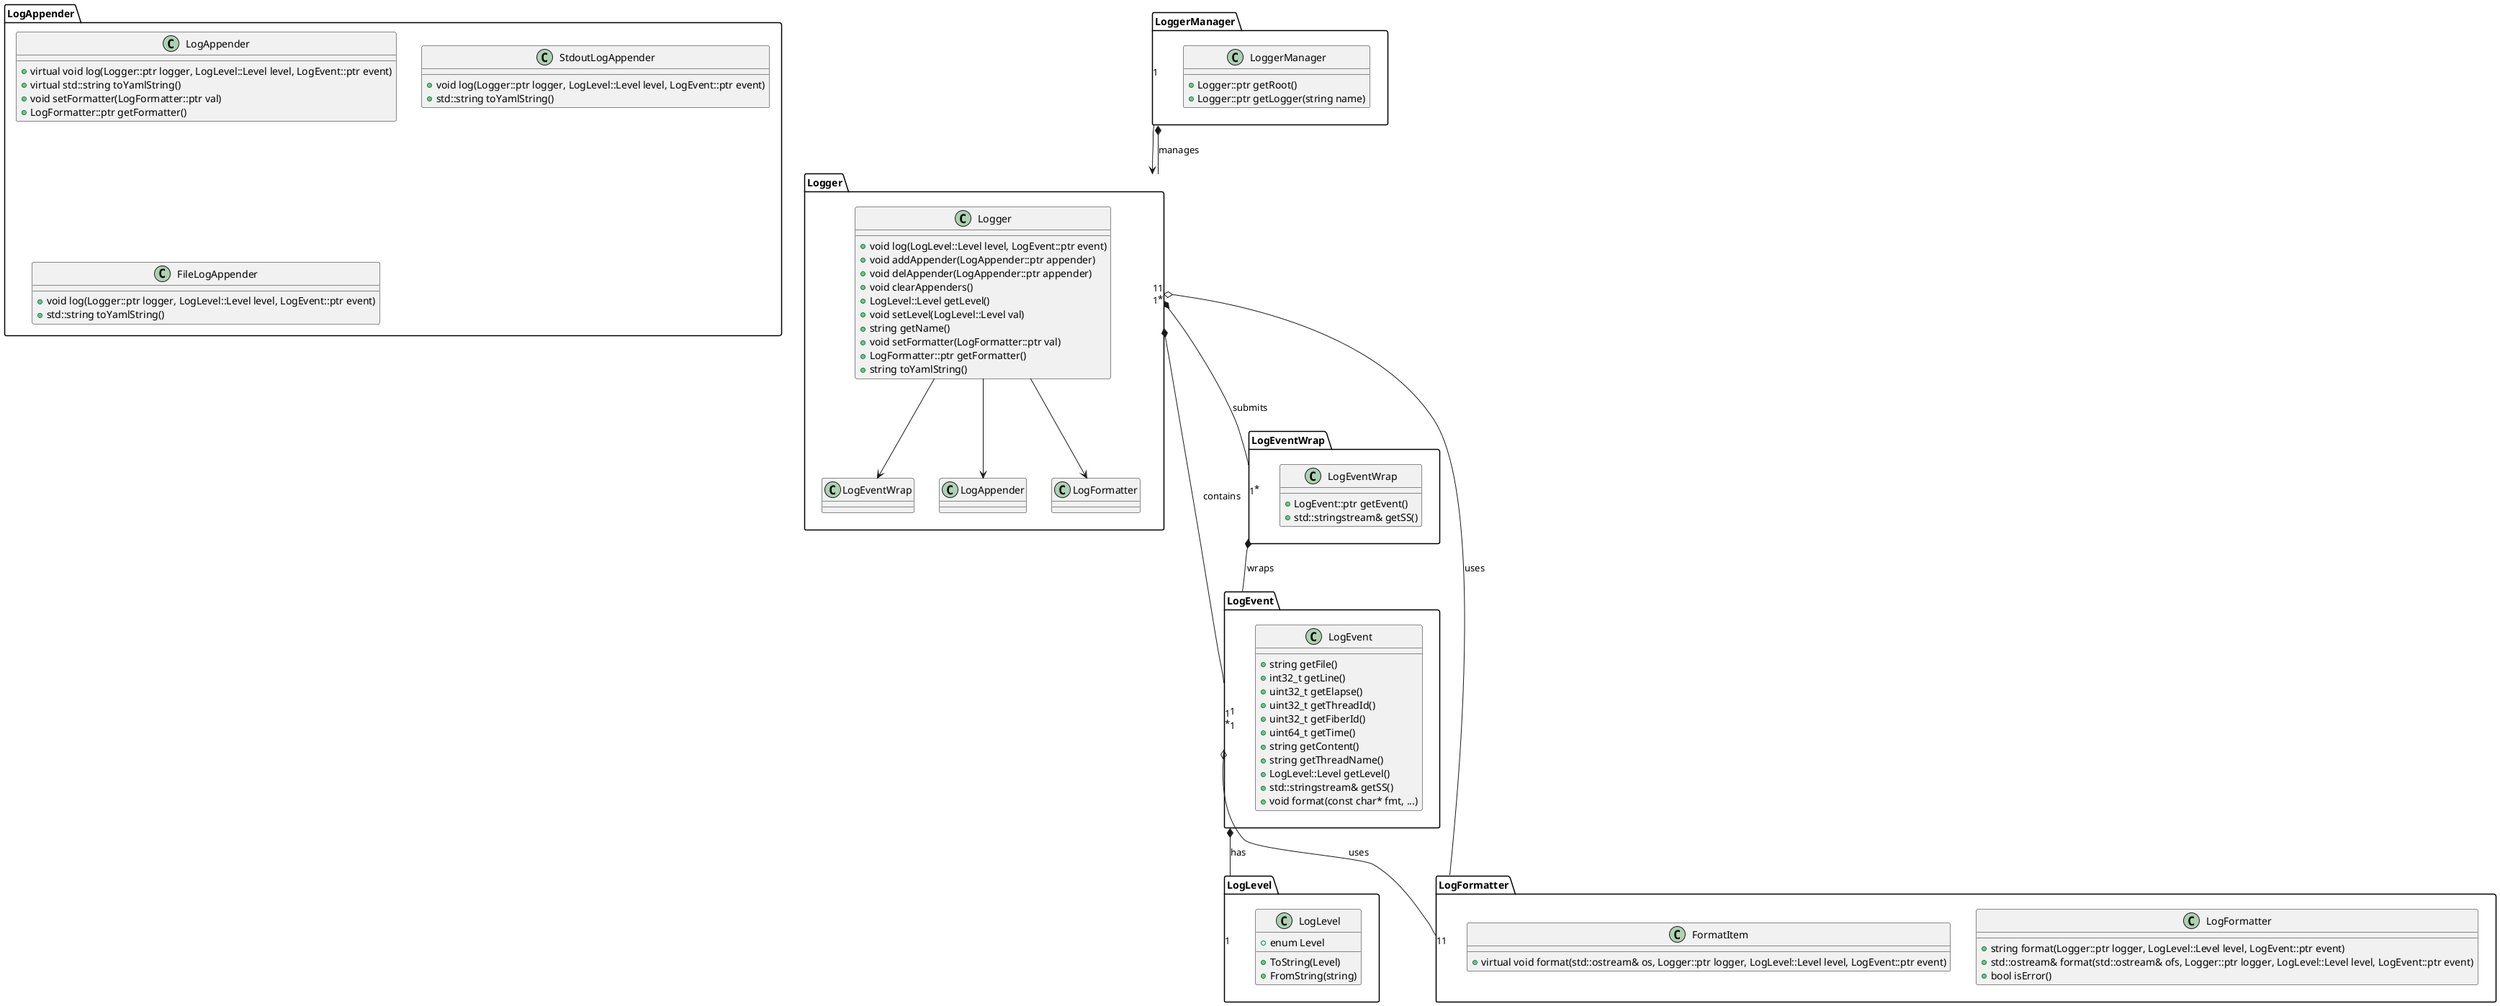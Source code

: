 @startuml
'https://plantuml.com/class-diagram

@startuml

package "LogLevel" {
    class LogLevel {
        +enum Level
        +ToString(Level)
        +FromString(string)
    }
}

package "LogEvent" {
    class LogEvent {
        +string getFile()
        +int32_t getLine()
        +uint32_t getElapse()
        +uint32_t getThreadId()
        +uint32_t getFiberId()
        +uint64_t getTime()
        +string getContent()
        +string getThreadName()
        +LogLevel::Level getLevel()
        +std::stringstream& getSS()
        +void format(const char* fmt, ...)
    }
}

package "LogEventWrap" {
    class LogEventWrap {
        +LogEvent::ptr getEvent()
        +std::stringstream& getSS()
    }
}

package "LogFormatter" {
    class LogFormatter {
        +string format(Logger::ptr logger, LogLevel::Level level, LogEvent::ptr event)
        +std::ostream& format(std::ostream& ofs, Logger::ptr logger, LogLevel::Level level, LogEvent::ptr event)
        +bool isError()
    }

    class FormatItem {
        +virtual void format(std::ostream& os, Logger::ptr logger, LogLevel::Level level, LogEvent::ptr event)
    }
}

package "LogAppender" {
    class LogAppender {
        +virtual void log(Logger::ptr logger, LogLevel::Level level, LogEvent::ptr event)
        +virtual std::string toYamlString()
        +void setFormatter(LogFormatter::ptr val)
        +LogFormatter::ptr getFormatter()
    }

    class StdoutLogAppender {
        +void log(Logger::ptr logger, LogLevel::Level level, LogEvent::ptr event)
        +std::string toYamlString()
    }

    class FileLogAppender {
        +void log(Logger::ptr logger, LogLevel::Level level, LogEvent::ptr event)
        +std::string toYamlString()
    }
}

package "Logger" {
    class Logger {
        +void log(LogLevel::Level level, LogEvent::ptr event)
        +void addAppender(LogAppender::ptr appender)
        +void delAppender(LogAppender::ptr appender)
        +void clearAppenders()
        +LogLevel::Level getLevel()
        +void setLevel(LogLevel::Level val)
        +string getName()
        +void setFormatter(LogFormatter::ptr val)
        +LogFormatter::ptr getFormatter()
        +string toYamlString()
    }

    Logger --> LogEventWrap
    Logger --> LogAppender
    Logger --> LogFormatter
}

package "LoggerManager" {
    class LoggerManager {
        +Logger::ptr getRoot()
        +Logger::ptr getLogger(string name)
    }
}

LoggerManager --> Logger

Logger "1" *-- "*" LogEvent : contains
Logger "1" o-- "1" LogFormatter : uses
Logger "1" *-- "*" LogEventWrap : submits
LogEvent "1" o-- "1" LogFormatter : uses
LogEvent "1" *-- "1" LogLevel : has
LogEventWrap "1" *-- "1" LogEvent : wraps
LoggerManager "1" *-- "*" Logger : manages


@enduml
